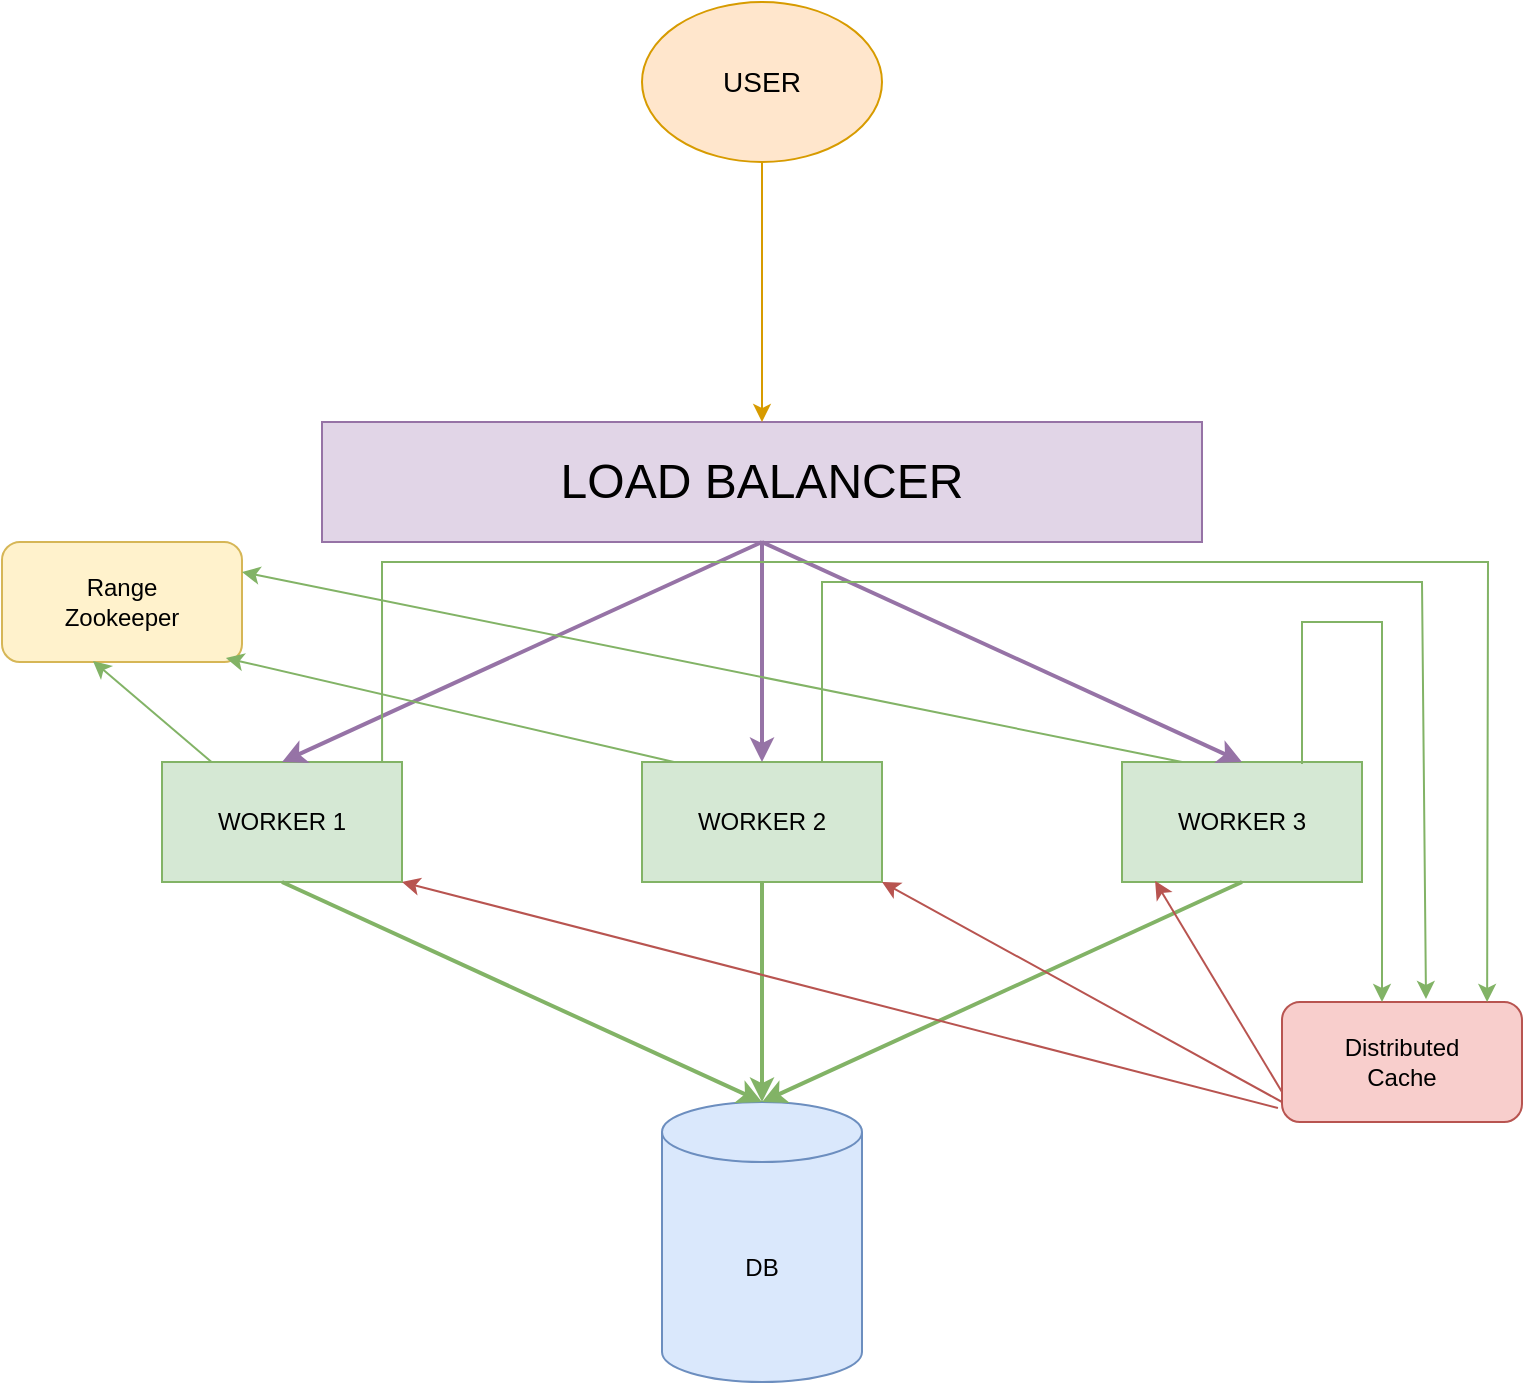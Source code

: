 <mxfile version="22.0.0" type="github">
  <diagram name="Page-1" id="AzypFq6ZSjlCtyVdUmP1">
    <mxGraphModel dx="978" dy="1756" grid="1" gridSize="10" guides="1" tooltips="1" connect="1" arrows="1" fold="1" page="1" pageScale="1" pageWidth="827" pageHeight="1169" math="0" shadow="0">
      <root>
        <mxCell id="0" />
        <mxCell id="1" parent="0" />
        <mxCell id="RGLBbdDiblU3OPrEYkSX-1" value="&lt;font style=&quot;font-size: 24px;&quot;&gt;LOAD BALANCER&lt;/font&gt;" style="rounded=0;whiteSpace=wrap;html=1;fillColor=#e1d5e7;strokeColor=#9673a6;" vertex="1" parent="1">
          <mxGeometry x="200" y="150" width="440" height="60" as="geometry" />
        </mxCell>
        <mxCell id="RGLBbdDiblU3OPrEYkSX-2" value="WORKER 1" style="rounded=0;whiteSpace=wrap;html=1;fillColor=#d5e8d4;strokeColor=#82b366;" vertex="1" parent="1">
          <mxGeometry x="120" y="320" width="120" height="60" as="geometry" />
        </mxCell>
        <mxCell id="RGLBbdDiblU3OPrEYkSX-3" value="WORKER 2" style="rounded=0;whiteSpace=wrap;html=1;fillColor=#d5e8d4;strokeColor=#82b366;" vertex="1" parent="1">
          <mxGeometry x="360" y="320" width="120" height="60" as="geometry" />
        </mxCell>
        <mxCell id="RGLBbdDiblU3OPrEYkSX-4" value="WORKER 3" style="rounded=0;whiteSpace=wrap;html=1;fillColor=#d5e8d4;strokeColor=#82b366;" vertex="1" parent="1">
          <mxGeometry x="600" y="320" width="120" height="60" as="geometry" />
        </mxCell>
        <mxCell id="RGLBbdDiblU3OPrEYkSX-5" value="DB" style="shape=cylinder3;whiteSpace=wrap;html=1;boundedLbl=1;backgroundOutline=1;size=15;fillColor=#dae8fc;strokeColor=#6c8ebf;" vertex="1" parent="1">
          <mxGeometry x="370" y="490" width="100" height="140" as="geometry" />
        </mxCell>
        <mxCell id="RGLBbdDiblU3OPrEYkSX-6" value="Distributed&lt;br&gt;Cache" style="rounded=1;whiteSpace=wrap;html=1;fillColor=#f8cecc;strokeColor=#b85450;" vertex="1" parent="1">
          <mxGeometry x="680" y="440" width="120" height="60" as="geometry" />
        </mxCell>
        <mxCell id="RGLBbdDiblU3OPrEYkSX-7" value="Range&lt;br&gt;Zookeeper" style="rounded=1;whiteSpace=wrap;html=1;fillColor=#fff2cc;strokeColor=#d6b656;" vertex="1" parent="1">
          <mxGeometry x="40" y="210" width="120" height="60" as="geometry" />
        </mxCell>
        <mxCell id="RGLBbdDiblU3OPrEYkSX-8" value="" style="endArrow=classic;html=1;rounded=0;exitX=0.5;exitY=1;exitDx=0;exitDy=0;entryX=0.5;entryY=0;entryDx=0;entryDy=0;fillColor=#e1d5e7;strokeColor=#9673a6;strokeWidth=2;" edge="1" parent="1" source="RGLBbdDiblU3OPrEYkSX-1" target="RGLBbdDiblU3OPrEYkSX-2">
          <mxGeometry width="50" height="50" relative="1" as="geometry">
            <mxPoint x="390" y="450" as="sourcePoint" />
            <mxPoint x="260" y="290" as="targetPoint" />
          </mxGeometry>
        </mxCell>
        <mxCell id="RGLBbdDiblU3OPrEYkSX-9" value="" style="endArrow=classic;html=1;rounded=0;entryX=0.5;entryY=0;entryDx=0;entryDy=0;fillColor=#e1d5e7;strokeColor=#9673a6;strokeWidth=2;" edge="1" parent="1" target="RGLBbdDiblU3OPrEYkSX-4">
          <mxGeometry width="50" height="50" relative="1" as="geometry">
            <mxPoint x="420" y="210" as="sourcePoint" />
            <mxPoint x="190" y="330" as="targetPoint" />
          </mxGeometry>
        </mxCell>
        <mxCell id="RGLBbdDiblU3OPrEYkSX-10" value="" style="endArrow=classic;html=1;rounded=0;entryX=0.5;entryY=0;entryDx=0;entryDy=0;fillColor=#e1d5e7;strokeColor=#9673a6;strokeWidth=2;" edge="1" parent="1" target="RGLBbdDiblU3OPrEYkSX-3">
          <mxGeometry width="50" height="50" relative="1" as="geometry">
            <mxPoint x="420" y="210" as="sourcePoint" />
            <mxPoint x="200" y="340" as="targetPoint" />
          </mxGeometry>
        </mxCell>
        <mxCell id="RGLBbdDiblU3OPrEYkSX-11" value="" style="endArrow=classic;html=1;rounded=0;exitX=0.5;exitY=1;exitDx=0;exitDy=0;entryX=0.5;entryY=0;entryDx=0;entryDy=0;entryPerimeter=0;fillColor=#d5e8d4;strokeColor=#82b366;strokeWidth=2;" edge="1" parent="1" source="RGLBbdDiblU3OPrEYkSX-2" target="RGLBbdDiblU3OPrEYkSX-5">
          <mxGeometry width="50" height="50" relative="1" as="geometry">
            <mxPoint x="390" y="570" as="sourcePoint" />
            <mxPoint x="420" y="500" as="targetPoint" />
          </mxGeometry>
        </mxCell>
        <mxCell id="RGLBbdDiblU3OPrEYkSX-12" value="" style="endArrow=classic;html=1;rounded=0;exitX=0.5;exitY=1;exitDx=0;exitDy=0;fillColor=#d5e8d4;strokeColor=#82b366;strokeWidth=2;" edge="1" parent="1" source="RGLBbdDiblU3OPrEYkSX-4">
          <mxGeometry width="50" height="50" relative="1" as="geometry">
            <mxPoint x="190" y="390" as="sourcePoint" />
            <mxPoint x="420" y="490" as="targetPoint" />
          </mxGeometry>
        </mxCell>
        <mxCell id="RGLBbdDiblU3OPrEYkSX-13" value="" style="endArrow=classic;html=1;rounded=0;exitX=0.5;exitY=1;exitDx=0;exitDy=0;strokeWidth=2;fillColor=#d5e8d4;strokeColor=#82b366;" edge="1" parent="1" source="RGLBbdDiblU3OPrEYkSX-3" target="RGLBbdDiblU3OPrEYkSX-5">
          <mxGeometry width="50" height="50" relative="1" as="geometry">
            <mxPoint x="200" y="400" as="sourcePoint" />
            <mxPoint x="440" y="510" as="targetPoint" />
          </mxGeometry>
        </mxCell>
        <mxCell id="RGLBbdDiblU3OPrEYkSX-15" value="" style="endArrow=classic;html=1;rounded=0;entryX=0.688;entryY=-0.058;entryDx=0;entryDy=0;entryPerimeter=0;exitX=0.917;exitY=0;exitDx=0;exitDy=0;exitPerimeter=0;fillColor=#d5e8d4;strokeColor=#82b366;" edge="1" parent="1" source="RGLBbdDiblU3OPrEYkSX-2">
          <mxGeometry width="50" height="50" relative="1" as="geometry">
            <mxPoint x="230" y="310" as="sourcePoint" />
            <mxPoint x="782.56" y="440" as="targetPoint" />
            <Array as="points">
              <mxPoint x="230" y="220" />
              <mxPoint x="783" y="220" />
            </Array>
          </mxGeometry>
        </mxCell>
        <mxCell id="RGLBbdDiblU3OPrEYkSX-16" value="" style="endArrow=classic;html=1;rounded=0;entryX=0.6;entryY=-0.025;entryDx=0;entryDy=0;entryPerimeter=0;exitX=0.75;exitY=0;exitDx=0;exitDy=0;fillColor=#d5e8d4;strokeColor=#82b366;" edge="1" parent="1" source="RGLBbdDiblU3OPrEYkSX-3" target="RGLBbdDiblU3OPrEYkSX-6">
          <mxGeometry width="50" height="50" relative="1" as="geometry">
            <mxPoint x="450" y="330" as="sourcePoint" />
            <mxPoint x="1002.56" y="450" as="targetPoint" />
            <Array as="points">
              <mxPoint x="450" y="230" />
              <mxPoint x="750" y="230" />
            </Array>
          </mxGeometry>
        </mxCell>
        <mxCell id="RGLBbdDiblU3OPrEYkSX-17" value="" style="endArrow=classic;html=1;rounded=0;exitX=0.75;exitY=0;exitDx=0;exitDy=0;fillColor=#d5e8d4;strokeColor=#82b366;" edge="1" parent="1">
          <mxGeometry width="50" height="50" relative="1" as="geometry">
            <mxPoint x="690" y="321" as="sourcePoint" />
            <mxPoint x="730" y="440" as="targetPoint" />
            <Array as="points">
              <mxPoint x="690" y="250" />
              <mxPoint x="730" y="250" />
            </Array>
          </mxGeometry>
        </mxCell>
        <mxCell id="RGLBbdDiblU3OPrEYkSX-19" value="" style="endArrow=classic;html=1;rounded=0;entryX=1;entryY=1;entryDx=0;entryDy=0;exitX=-0.017;exitY=0.883;exitDx=0;exitDy=0;exitPerimeter=0;fillColor=#f8cecc;strokeColor=#b85450;" edge="1" parent="1" source="RGLBbdDiblU3OPrEYkSX-6" target="RGLBbdDiblU3OPrEYkSX-2">
          <mxGeometry width="50" height="50" relative="1" as="geometry">
            <mxPoint x="510" y="450" as="sourcePoint" />
            <mxPoint x="560" y="400" as="targetPoint" />
          </mxGeometry>
        </mxCell>
        <mxCell id="RGLBbdDiblU3OPrEYkSX-20" value="" style="endArrow=classic;html=1;rounded=0;entryX=1;entryY=1;entryDx=0;entryDy=0;fillColor=#f8cecc;strokeColor=#b85450;" edge="1" parent="1" target="RGLBbdDiblU3OPrEYkSX-3">
          <mxGeometry width="50" height="50" relative="1" as="geometry">
            <mxPoint x="680" y="490" as="sourcePoint" />
            <mxPoint x="250" y="390" as="targetPoint" />
          </mxGeometry>
        </mxCell>
        <mxCell id="RGLBbdDiblU3OPrEYkSX-21" value="" style="endArrow=classic;html=1;rounded=0;entryX=0.138;entryY=0.992;entryDx=0;entryDy=0;exitX=0;exitY=0.75;exitDx=0;exitDy=0;entryPerimeter=0;fillColor=#f8cecc;strokeColor=#b85450;" edge="1" parent="1" source="RGLBbdDiblU3OPrEYkSX-6" target="RGLBbdDiblU3OPrEYkSX-4">
          <mxGeometry width="50" height="50" relative="1" as="geometry">
            <mxPoint x="698" y="513" as="sourcePoint" />
            <mxPoint x="260" y="400" as="targetPoint" />
          </mxGeometry>
        </mxCell>
        <mxCell id="RGLBbdDiblU3OPrEYkSX-22" value="" style="endArrow=classic;html=1;rounded=0;entryX=0.379;entryY=0.992;entryDx=0;entryDy=0;entryPerimeter=0;fillColor=#d5e8d4;strokeColor=#82b366;" edge="1" parent="1" source="RGLBbdDiblU3OPrEYkSX-2" target="RGLBbdDiblU3OPrEYkSX-7">
          <mxGeometry width="50" height="50" relative="1" as="geometry">
            <mxPoint x="510" y="450" as="sourcePoint" />
            <mxPoint x="560" y="400" as="targetPoint" />
          </mxGeometry>
        </mxCell>
        <mxCell id="RGLBbdDiblU3OPrEYkSX-23" value="" style="endArrow=classic;html=1;rounded=0;exitX=0.133;exitY=0;exitDx=0;exitDy=0;exitPerimeter=0;entryX=0.933;entryY=0.967;entryDx=0;entryDy=0;entryPerimeter=0;fillColor=#d5e8d4;strokeColor=#82b366;" edge="1" parent="1" source="RGLBbdDiblU3OPrEYkSX-3" target="RGLBbdDiblU3OPrEYkSX-7">
          <mxGeometry width="50" height="50" relative="1" as="geometry">
            <mxPoint x="155" y="330" as="sourcePoint" />
            <mxPoint x="95" y="280" as="targetPoint" />
          </mxGeometry>
        </mxCell>
        <mxCell id="RGLBbdDiblU3OPrEYkSX-24" value="" style="endArrow=classic;html=1;rounded=0;entryX=1;entryY=0.25;entryDx=0;entryDy=0;exitX=0.25;exitY=0;exitDx=0;exitDy=0;fillColor=#d5e8d4;strokeColor=#82b366;" edge="1" parent="1" source="RGLBbdDiblU3OPrEYkSX-4" target="RGLBbdDiblU3OPrEYkSX-7">
          <mxGeometry width="50" height="50" relative="1" as="geometry">
            <mxPoint x="165" y="340" as="sourcePoint" />
            <mxPoint x="105" y="290" as="targetPoint" />
          </mxGeometry>
        </mxCell>
        <mxCell id="RGLBbdDiblU3OPrEYkSX-25" value="&lt;font style=&quot;font-size: 14px;&quot;&gt;USER&lt;/font&gt;" style="ellipse;whiteSpace=wrap;html=1;fillColor=#ffe6cc;strokeColor=#d79b00;" vertex="1" parent="1">
          <mxGeometry x="360" y="-60" width="120" height="80" as="geometry" />
        </mxCell>
        <mxCell id="RGLBbdDiblU3OPrEYkSX-26" value="" style="endArrow=classic;html=1;rounded=0;exitX=0.5;exitY=1;exitDx=0;exitDy=0;entryX=0.5;entryY=0;entryDx=0;entryDy=0;fillColor=#ffe6cc;strokeColor=#d79b00;" edge="1" parent="1" source="RGLBbdDiblU3OPrEYkSX-25" target="RGLBbdDiblU3OPrEYkSX-1">
          <mxGeometry width="50" height="50" relative="1" as="geometry">
            <mxPoint x="510" y="90" as="sourcePoint" />
            <mxPoint x="420" y="140" as="targetPoint" />
          </mxGeometry>
        </mxCell>
      </root>
    </mxGraphModel>
  </diagram>
</mxfile>
